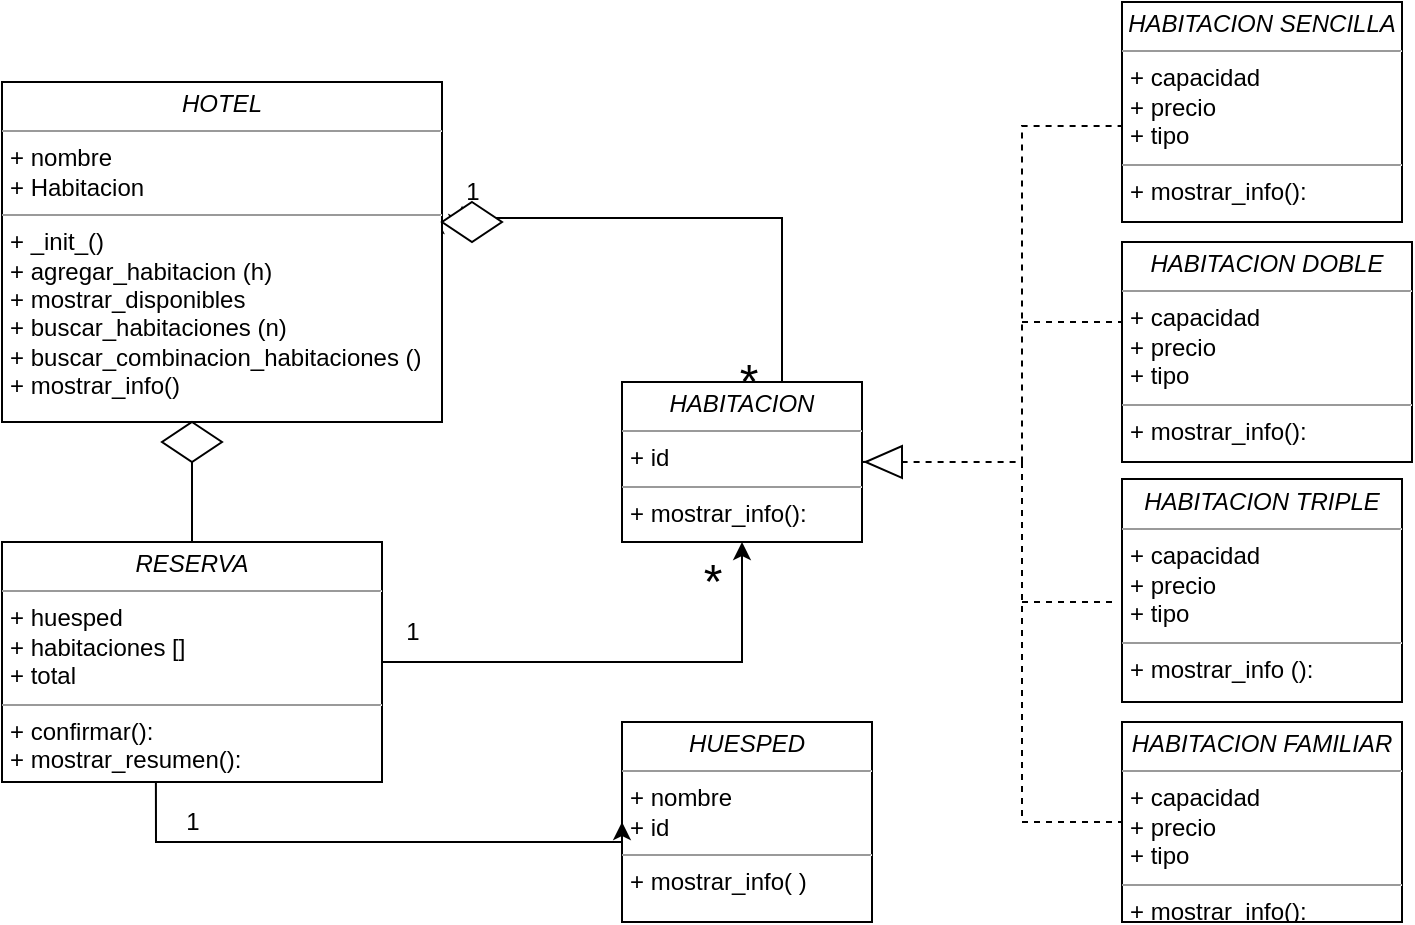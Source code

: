 <mxfile version="27.0.9">
  <diagram name="Page-1" id="c4acf3e9-155e-7222-9cf6-157b1a14988f">
    <mxGraphModel dx="872" dy="1629" grid="1" gridSize="10" guides="1" tooltips="1" connect="1" arrows="1" fold="1" page="1" pageScale="1" pageWidth="850" pageHeight="1100" background="none" math="0" shadow="0">
      <root>
        <mxCell id="0" />
        <mxCell id="1" parent="0" />
        <mxCell id="5d2195bd80daf111-10" value="&lt;p style=&quot;margin:0px;margin-top:4px;text-align:center;&quot;&gt;&lt;i&gt;HABITACION DOBLE&lt;/i&gt;&lt;/p&gt;&lt;hr size=&quot;1&quot;&gt;&lt;p style=&quot;margin:0px;margin-left:4px;&quot;&gt;+ capacidad&lt;br&gt;+ precio&lt;/p&gt;&lt;p style=&quot;margin:0px;margin-left:4px;&quot;&gt;+ tipo&lt;/p&gt;&lt;hr size=&quot;1&quot;&gt;&lt;p style=&quot;margin:0px;margin-left:4px;&quot;&gt;+ mostrar_info():&amp;nbsp;&lt;br&gt;&lt;/p&gt;" style="verticalAlign=top;align=left;overflow=fill;fontSize=12;fontFamily=Helvetica;html=1;rounded=0;shadow=0;comic=0;labelBackgroundColor=none;strokeWidth=1" parent="1" vertex="1">
          <mxGeometry x="600" y="-40" width="145" height="110" as="geometry" />
        </mxCell>
        <mxCell id="5d2195bd80daf111-18" value="&lt;p style=&quot;margin:0px;margin-top:4px;text-align:center;&quot;&gt;&lt;i&gt;HUESPED&lt;/i&gt;&lt;/p&gt;&lt;hr size=&quot;1&quot;&gt;&lt;p style=&quot;margin:0px;margin-left:4px;&quot;&gt;+ nombre&lt;br&gt;+ id&lt;/p&gt;&lt;hr size=&quot;1&quot;&gt;&lt;p style=&quot;margin:0px;margin-left:4px;&quot;&gt;+ mostrar_info( )&lt;/p&gt;" style="verticalAlign=top;align=left;overflow=fill;fontSize=12;fontFamily=Helvetica;html=1;rounded=0;shadow=0;comic=0;labelBackgroundColor=none;strokeWidth=1" parent="1" vertex="1">
          <mxGeometry x="350" y="200" width="125" height="100" as="geometry" />
        </mxCell>
        <mxCell id="UqUjDChDD-dCGXJqT8bq-38" style="edgeStyle=orthogonalEdgeStyle;rounded=0;orthogonalLoop=1;jettySize=auto;html=1;exitX=1;exitY=0.5;exitDx=0;exitDy=0;entryX=0.5;entryY=1;entryDx=0;entryDy=0;" parent="1" source="5d2195bd80daf111-19" target="5d2195bd80daf111-20" edge="1">
          <mxGeometry relative="1" as="geometry">
            <Array as="points" />
          </mxGeometry>
        </mxCell>
        <mxCell id="5d2195bd80daf111-19" value="&lt;p style=&quot;margin:0px;margin-top:4px;text-align:center;&quot;&gt;&lt;i&gt;RESERVA&lt;/i&gt;&lt;/p&gt;&lt;hr size=&quot;1&quot;&gt;&lt;p style=&quot;margin:0px;margin-left:4px;&quot;&gt;+ huesped&lt;br&gt;+ habitaciones []&lt;/p&gt;&lt;p style=&quot;margin:0px;margin-left:4px;&quot;&gt;+ total&lt;/p&gt;&lt;hr size=&quot;1&quot;&gt;&lt;p style=&quot;margin:0px;margin-left:4px;&quot;&gt;+ confirmar():&amp;nbsp;&lt;br&gt;+ mostrar_resumen():&amp;nbsp;&lt;/p&gt;" style="verticalAlign=top;align=left;overflow=fill;fontSize=12;fontFamily=Helvetica;html=1;rounded=0;shadow=0;comic=0;labelBackgroundColor=none;strokeWidth=1" parent="1" vertex="1">
          <mxGeometry x="40" y="110" width="190" height="120" as="geometry" />
        </mxCell>
        <mxCell id="UqUjDChDD-dCGXJqT8bq-20" style="edgeStyle=orthogonalEdgeStyle;rounded=0;orthogonalLoop=1;jettySize=auto;html=1;exitX=0;exitY=0.5;exitDx=0;exitDy=0;entryX=0.986;entryY=0.394;entryDx=0;entryDy=0;entryPerimeter=0;" parent="1" source="UqUjDChDD-dCGXJqT8bq-21" target="UqUjDChDD-dCGXJqT8bq-6" edge="1">
          <mxGeometry relative="1" as="geometry">
            <Array as="points" />
          </mxGeometry>
        </mxCell>
        <mxCell id="5d2195bd80daf111-20" value="&lt;p style=&quot;margin:0px;margin-top:4px;text-align:center;&quot;&gt;&lt;i&gt;HABITACION&lt;/i&gt;&lt;/p&gt;&lt;hr size=&quot;1&quot;&gt;&lt;p style=&quot;margin:0px;margin-left:4px;&quot;&gt;+ id&lt;br&gt;&lt;/p&gt;&lt;hr size=&quot;1&quot;&gt;&lt;p style=&quot;margin:0px;margin-left:4px;&quot;&gt;+ mostrar_info():&amp;nbsp;&lt;br&gt;&lt;/p&gt;" style="verticalAlign=top;align=left;overflow=fill;fontSize=12;fontFamily=Helvetica;html=1;rounded=0;shadow=0;comic=0;labelBackgroundColor=none;strokeWidth=1" parent="1" vertex="1">
          <mxGeometry x="350" y="30" width="120" height="80" as="geometry" />
        </mxCell>
        <mxCell id="UqUjDChDD-dCGXJqT8bq-1" value="&lt;p style=&quot;margin:0px;margin-top:4px;text-align:center;&quot;&gt;&lt;i&gt;HABITACION SENCILLA&lt;/i&gt;&lt;/p&gt;&lt;hr size=&quot;1&quot;&gt;&lt;p style=&quot;margin:0px;margin-left:4px;&quot;&gt;+ capacidad&lt;br&gt;&lt;/p&gt;&lt;p style=&quot;margin:0px;margin-left:4px;&quot;&gt;+ precio&lt;/p&gt;&lt;p style=&quot;margin:0px;margin-left:4px;&quot;&gt;+ tipo&lt;/p&gt;&lt;hr size=&quot;1&quot;&gt;&lt;p style=&quot;margin:0px;margin-left:4px;&quot;&gt;+ mostrar_info():&amp;nbsp;&lt;br&gt;&lt;/p&gt;" style="verticalAlign=top;align=left;overflow=fill;fontSize=12;fontFamily=Helvetica;html=1;rounded=0;shadow=0;comic=0;labelBackgroundColor=none;strokeWidth=1" parent="1" vertex="1">
          <mxGeometry x="600" y="-160" width="140" height="110" as="geometry" />
        </mxCell>
        <mxCell id="UqUjDChDD-dCGXJqT8bq-3" value="&lt;p style=&quot;margin:0px;margin-top:4px;text-align:center;&quot;&gt;&lt;i&gt;HABITACION TRIPLE&lt;/i&gt;&lt;/p&gt;&lt;hr size=&quot;1&quot;&gt;&lt;p style=&quot;margin:0px;margin-left:4px;&quot;&gt;+ capacidad&lt;br&gt;+ precio&lt;/p&gt;&lt;p style=&quot;margin:0px;margin-left:4px;&quot;&gt;+ tipo&lt;/p&gt;&lt;hr size=&quot;1&quot;&gt;&lt;p style=&quot;margin:0px;margin-left:4px;&quot;&gt;+ mostrar_info ():&amp;nbsp;&lt;br&gt;&lt;/p&gt;" style="verticalAlign=top;align=left;overflow=fill;fontSize=12;fontFamily=Helvetica;html=1;rounded=0;shadow=0;comic=0;labelBackgroundColor=none;strokeWidth=1" parent="1" vertex="1">
          <mxGeometry x="600" y="78.5" width="140" height="111.5" as="geometry" />
        </mxCell>
        <mxCell id="UqUjDChDD-dCGXJqT8bq-4" value="&lt;p style=&quot;margin:0px;margin-top:4px;text-align:center;&quot;&gt;&lt;i&gt;HABITACION FAMILIAR&lt;/i&gt;&lt;/p&gt;&lt;hr size=&quot;1&quot;&gt;&lt;p style=&quot;margin:0px;margin-left:4px;&quot;&gt;+ capacidad&lt;br&gt;+ precio&lt;/p&gt;&lt;p style=&quot;margin:0px;margin-left:4px;&quot;&gt;+ tipo&lt;/p&gt;&lt;hr size=&quot;1&quot;&gt;&lt;p style=&quot;margin:0px;margin-left:4px;&quot;&gt;+ mostrar_info():&amp;nbsp;&lt;br&gt;&lt;/p&gt;" style="verticalAlign=top;align=left;overflow=fill;fontSize=12;fontFamily=Helvetica;html=1;rounded=0;shadow=0;comic=0;labelBackgroundColor=none;strokeWidth=1" parent="1" vertex="1">
          <mxGeometry x="600" y="200" width="140" height="100" as="geometry" />
        </mxCell>
        <mxCell id="UqUjDChDD-dCGXJqT8bq-6" value="&lt;p style=&quot;margin:0px;margin-top:4px;text-align:center;&quot;&gt;&lt;i&gt;HOTEL&lt;/i&gt;&lt;/p&gt;&lt;hr size=&quot;1&quot;&gt;&lt;p style=&quot;margin:0px;margin-left:4px;&quot;&gt;+ nombre&lt;br&gt;+ Habitacion&lt;/p&gt;&lt;hr size=&quot;1&quot;&gt;&lt;p style=&quot;margin:0px;margin-left:4px;&quot;&gt;+ _init_()&lt;/p&gt;&lt;p style=&quot;margin:0px;margin-left:4px;&quot;&gt;+ agregar_habitacion (h)&lt;/p&gt;&lt;p style=&quot;margin:0px;margin-left:4px;&quot;&gt;+ mostrar_disponibles&lt;/p&gt;&lt;p style=&quot;margin:0px;margin-left:4px;&quot;&gt;&lt;span style=&quot;background-color: transparent; color: light-dark(rgb(0, 0, 0), rgb(255, 255, 255));&quot;&gt;+ buscar_habitaciones (n)&lt;/span&gt;&lt;/p&gt;&lt;p style=&quot;margin:0px;margin-left:4px;&quot;&gt;&lt;span style=&quot;background-color: transparent; color: light-dark(rgb(0, 0, 0), rgb(255, 255, 255));&quot;&gt;+ buscar_combinacion_habitaciones ()&lt;/span&gt;&lt;/p&gt;&lt;p style=&quot;margin:0px;margin-left:4px;&quot;&gt;&lt;span style=&quot;background-color: transparent; color: light-dark(rgb(0, 0, 0), rgb(255, 255, 255));&quot;&gt;+ mostrar_info()&lt;/span&gt;&lt;/p&gt;" style="verticalAlign=top;align=left;overflow=fill;fontSize=12;fontFamily=Helvetica;html=1;rounded=0;shadow=0;comic=0;labelBackgroundColor=none;strokeWidth=1" parent="1" vertex="1">
          <mxGeometry x="40" y="-120" width="220" height="170" as="geometry" />
        </mxCell>
        <mxCell id="UqUjDChDD-dCGXJqT8bq-22" value="" style="edgeStyle=orthogonalEdgeStyle;rounded=0;orthogonalLoop=1;jettySize=auto;html=1;exitX=0;exitY=0.5;exitDx=0;exitDy=0;entryX=0.986;entryY=0.394;entryDx=0;entryDy=0;entryPerimeter=0;" parent="1" source="UqUjDChDD-dCGXJqT8bq-21" edge="1">
          <mxGeometry relative="1" as="geometry">
            <mxPoint x="305.6" y="70" as="sourcePoint" />
            <mxPoint x="270.04" y="-58.18" as="targetPoint" />
            <Array as="points" />
          </mxGeometry>
        </mxCell>
        <mxCell id="UqUjDChDD-dCGXJqT8bq-23" value="" style="edgeStyle=orthogonalEdgeStyle;rounded=0;orthogonalLoop=1;jettySize=auto;html=1;exitX=0.353;exitY=0;exitDx=0;exitDy=0;entryX=0;entryY=1;entryDx=0;entryDy=0;exitPerimeter=0;" parent="1" source="5d2195bd80daf111-20" target="UqUjDChDD-dCGXJqT8bq-21" edge="1">
          <mxGeometry relative="1" as="geometry">
            <mxPoint x="305.6" y="70" as="sourcePoint" />
            <mxPoint x="270.04" y="-58.18" as="targetPoint" />
            <Array as="points">
              <mxPoint x="430" y="30" />
              <mxPoint x="430" y="-52" />
              <mxPoint x="268" y="-52" />
            </Array>
          </mxGeometry>
        </mxCell>
        <mxCell id="UqUjDChDD-dCGXJqT8bq-21" value="" style="rhombus;whiteSpace=wrap;html=1;" parent="1" vertex="1">
          <mxGeometry x="260" y="-60" width="30" height="20" as="geometry" />
        </mxCell>
        <mxCell id="UqUjDChDD-dCGXJqT8bq-32" value="" style="endArrow=none;dashed=1;html=1;rounded=0;exitX=1;exitY=0.5;exitDx=0;exitDy=0;entryX=0;entryY=0.564;entryDx=0;entryDy=0;entryPerimeter=0;" parent="1" source="UqUjDChDD-dCGXJqT8bq-36" target="UqUjDChDD-dCGXJqT8bq-1" edge="1">
          <mxGeometry width="50" height="50" relative="1" as="geometry">
            <mxPoint x="400" y="70" as="sourcePoint" />
            <mxPoint x="450" y="20" as="targetPoint" />
            <Array as="points">
              <mxPoint x="550" y="70" />
              <mxPoint x="550" y="-98" />
            </Array>
          </mxGeometry>
        </mxCell>
        <mxCell id="UqUjDChDD-dCGXJqT8bq-33" value="" style="endArrow=none;dashed=1;html=1;rounded=0;" parent="1" edge="1">
          <mxGeometry width="50" height="50" relative="1" as="geometry">
            <mxPoint x="550" y="70" as="sourcePoint" />
            <mxPoint x="600" y="250" as="targetPoint" />
            <Array as="points">
              <mxPoint x="550" y="250" />
            </Array>
          </mxGeometry>
        </mxCell>
        <mxCell id="UqUjDChDD-dCGXJqT8bq-34" value="" style="endArrow=none;dashed=1;html=1;rounded=0;" parent="1" edge="1">
          <mxGeometry width="50" height="50" relative="1" as="geometry">
            <mxPoint x="550" as="sourcePoint" />
            <mxPoint x="600" as="targetPoint" />
            <Array as="points">
              <mxPoint x="580" />
            </Array>
          </mxGeometry>
        </mxCell>
        <mxCell id="UqUjDChDD-dCGXJqT8bq-35" value="" style="endArrow=none;dashed=1;html=1;rounded=0;" parent="1" edge="1">
          <mxGeometry width="50" height="50" relative="1" as="geometry">
            <mxPoint x="550" y="140" as="sourcePoint" />
            <mxPoint x="597" y="140" as="targetPoint" />
            <Array as="points">
              <mxPoint x="580" y="140" />
            </Array>
          </mxGeometry>
        </mxCell>
        <mxCell id="UqUjDChDD-dCGXJqT8bq-37" value="" style="endArrow=none;dashed=1;html=1;rounded=0;exitX=1;exitY=0.5;exitDx=0;exitDy=0;entryX=0;entryY=0.564;entryDx=0;entryDy=0;entryPerimeter=0;" parent="1" source="5d2195bd80daf111-20" target="UqUjDChDD-dCGXJqT8bq-36" edge="1">
          <mxGeometry width="50" height="50" relative="1" as="geometry">
            <mxPoint x="470" y="70" as="sourcePoint" />
            <mxPoint x="600" y="-98" as="targetPoint" />
            <Array as="points" />
          </mxGeometry>
        </mxCell>
        <mxCell id="UqUjDChDD-dCGXJqT8bq-36" value="" style="triangle;whiteSpace=wrap;html=1;rotation=-180;" parent="1" vertex="1">
          <mxGeometry x="471.8" y="62.03" width="18.2" height="15.93" as="geometry" />
        </mxCell>
        <mxCell id="UqUjDChDD-dCGXJqT8bq-55" value="" style="edgeStyle=orthogonalEdgeStyle;rounded=0;orthogonalLoop=1;jettySize=auto;html=1;exitX=0.5;exitY=0;exitDx=0;exitDy=0;entryX=1;entryY=0;entryDx=0;entryDy=0;" parent="1" source="5d2195bd80daf111-19" target="UqUjDChDD-dCGXJqT8bq-51" edge="1">
          <mxGeometry relative="1" as="geometry">
            <mxPoint x="135" y="140" as="sourcePoint" />
            <mxPoint x="150" y="50" as="targetPoint" />
            <Array as="points">
              <mxPoint x="135" y="55" />
            </Array>
          </mxGeometry>
        </mxCell>
        <mxCell id="UqUjDChDD-dCGXJqT8bq-51" value="" style="rhombus;whiteSpace=wrap;html=1;" parent="1" vertex="1">
          <mxGeometry x="120" y="50" width="30" height="20" as="geometry" />
        </mxCell>
        <mxCell id="UqUjDChDD-dCGXJqT8bq-61" style="edgeStyle=orthogonalEdgeStyle;rounded=0;orthogonalLoop=1;jettySize=auto;html=1;exitX=0.405;exitY=1;exitDx=0;exitDy=0;entryX=0;entryY=0.5;entryDx=0;entryDy=0;exitPerimeter=0;" parent="1" source="5d2195bd80daf111-19" target="5d2195bd80daf111-18" edge="1">
          <mxGeometry relative="1" as="geometry">
            <mxPoint x="260" y="270" as="sourcePoint" />
            <mxPoint x="440" y="190" as="targetPoint" />
            <Array as="points">
              <mxPoint x="117" y="260" />
              <mxPoint x="350" y="260" />
            </Array>
          </mxGeometry>
        </mxCell>
        <mxCell id="UqUjDChDD-dCGXJqT8bq-63" value="1" style="text;html=1;align=center;verticalAlign=middle;resizable=0;points=[];autosize=1;strokeColor=none;fillColor=none;" parent="1" vertex="1">
          <mxGeometry x="260" y="-80" width="30" height="30" as="geometry" />
        </mxCell>
        <mxCell id="UqUjDChDD-dCGXJqT8bq-64" value="1" style="text;html=1;align=center;verticalAlign=middle;resizable=0;points=[];autosize=1;strokeColor=none;fillColor=none;" parent="1" vertex="1">
          <mxGeometry x="230" y="140" width="30" height="30" as="geometry" />
        </mxCell>
        <mxCell id="UqUjDChDD-dCGXJqT8bq-65" value="1" style="text;html=1;align=center;verticalAlign=middle;resizable=0;points=[];autosize=1;strokeColor=none;fillColor=none;rotation=0;" parent="1" vertex="1">
          <mxGeometry x="120" y="235" width="30" height="30" as="geometry" />
        </mxCell>
        <mxCell id="UqUjDChDD-dCGXJqT8bq-68" value="&lt;font style=&quot;font-size: 24px;&quot;&gt;*&lt;/font&gt;" style="text;html=1;align=center;verticalAlign=middle;resizable=0;points=[];autosize=1;strokeColor=none;fillColor=none;" parent="1" vertex="1">
          <mxGeometry x="397.5" y="10" width="30" height="40" as="geometry" />
        </mxCell>
        <mxCell id="UqUjDChDD-dCGXJqT8bq-69" value="&lt;font style=&quot;font-size: 24px;&quot;&gt;*&lt;/font&gt;" style="text;html=1;align=center;verticalAlign=middle;resizable=0;points=[];autosize=1;strokeColor=none;fillColor=none;" parent="1" vertex="1">
          <mxGeometry x="380" y="110" width="30" height="40" as="geometry" />
        </mxCell>
      </root>
    </mxGraphModel>
  </diagram>
</mxfile>
